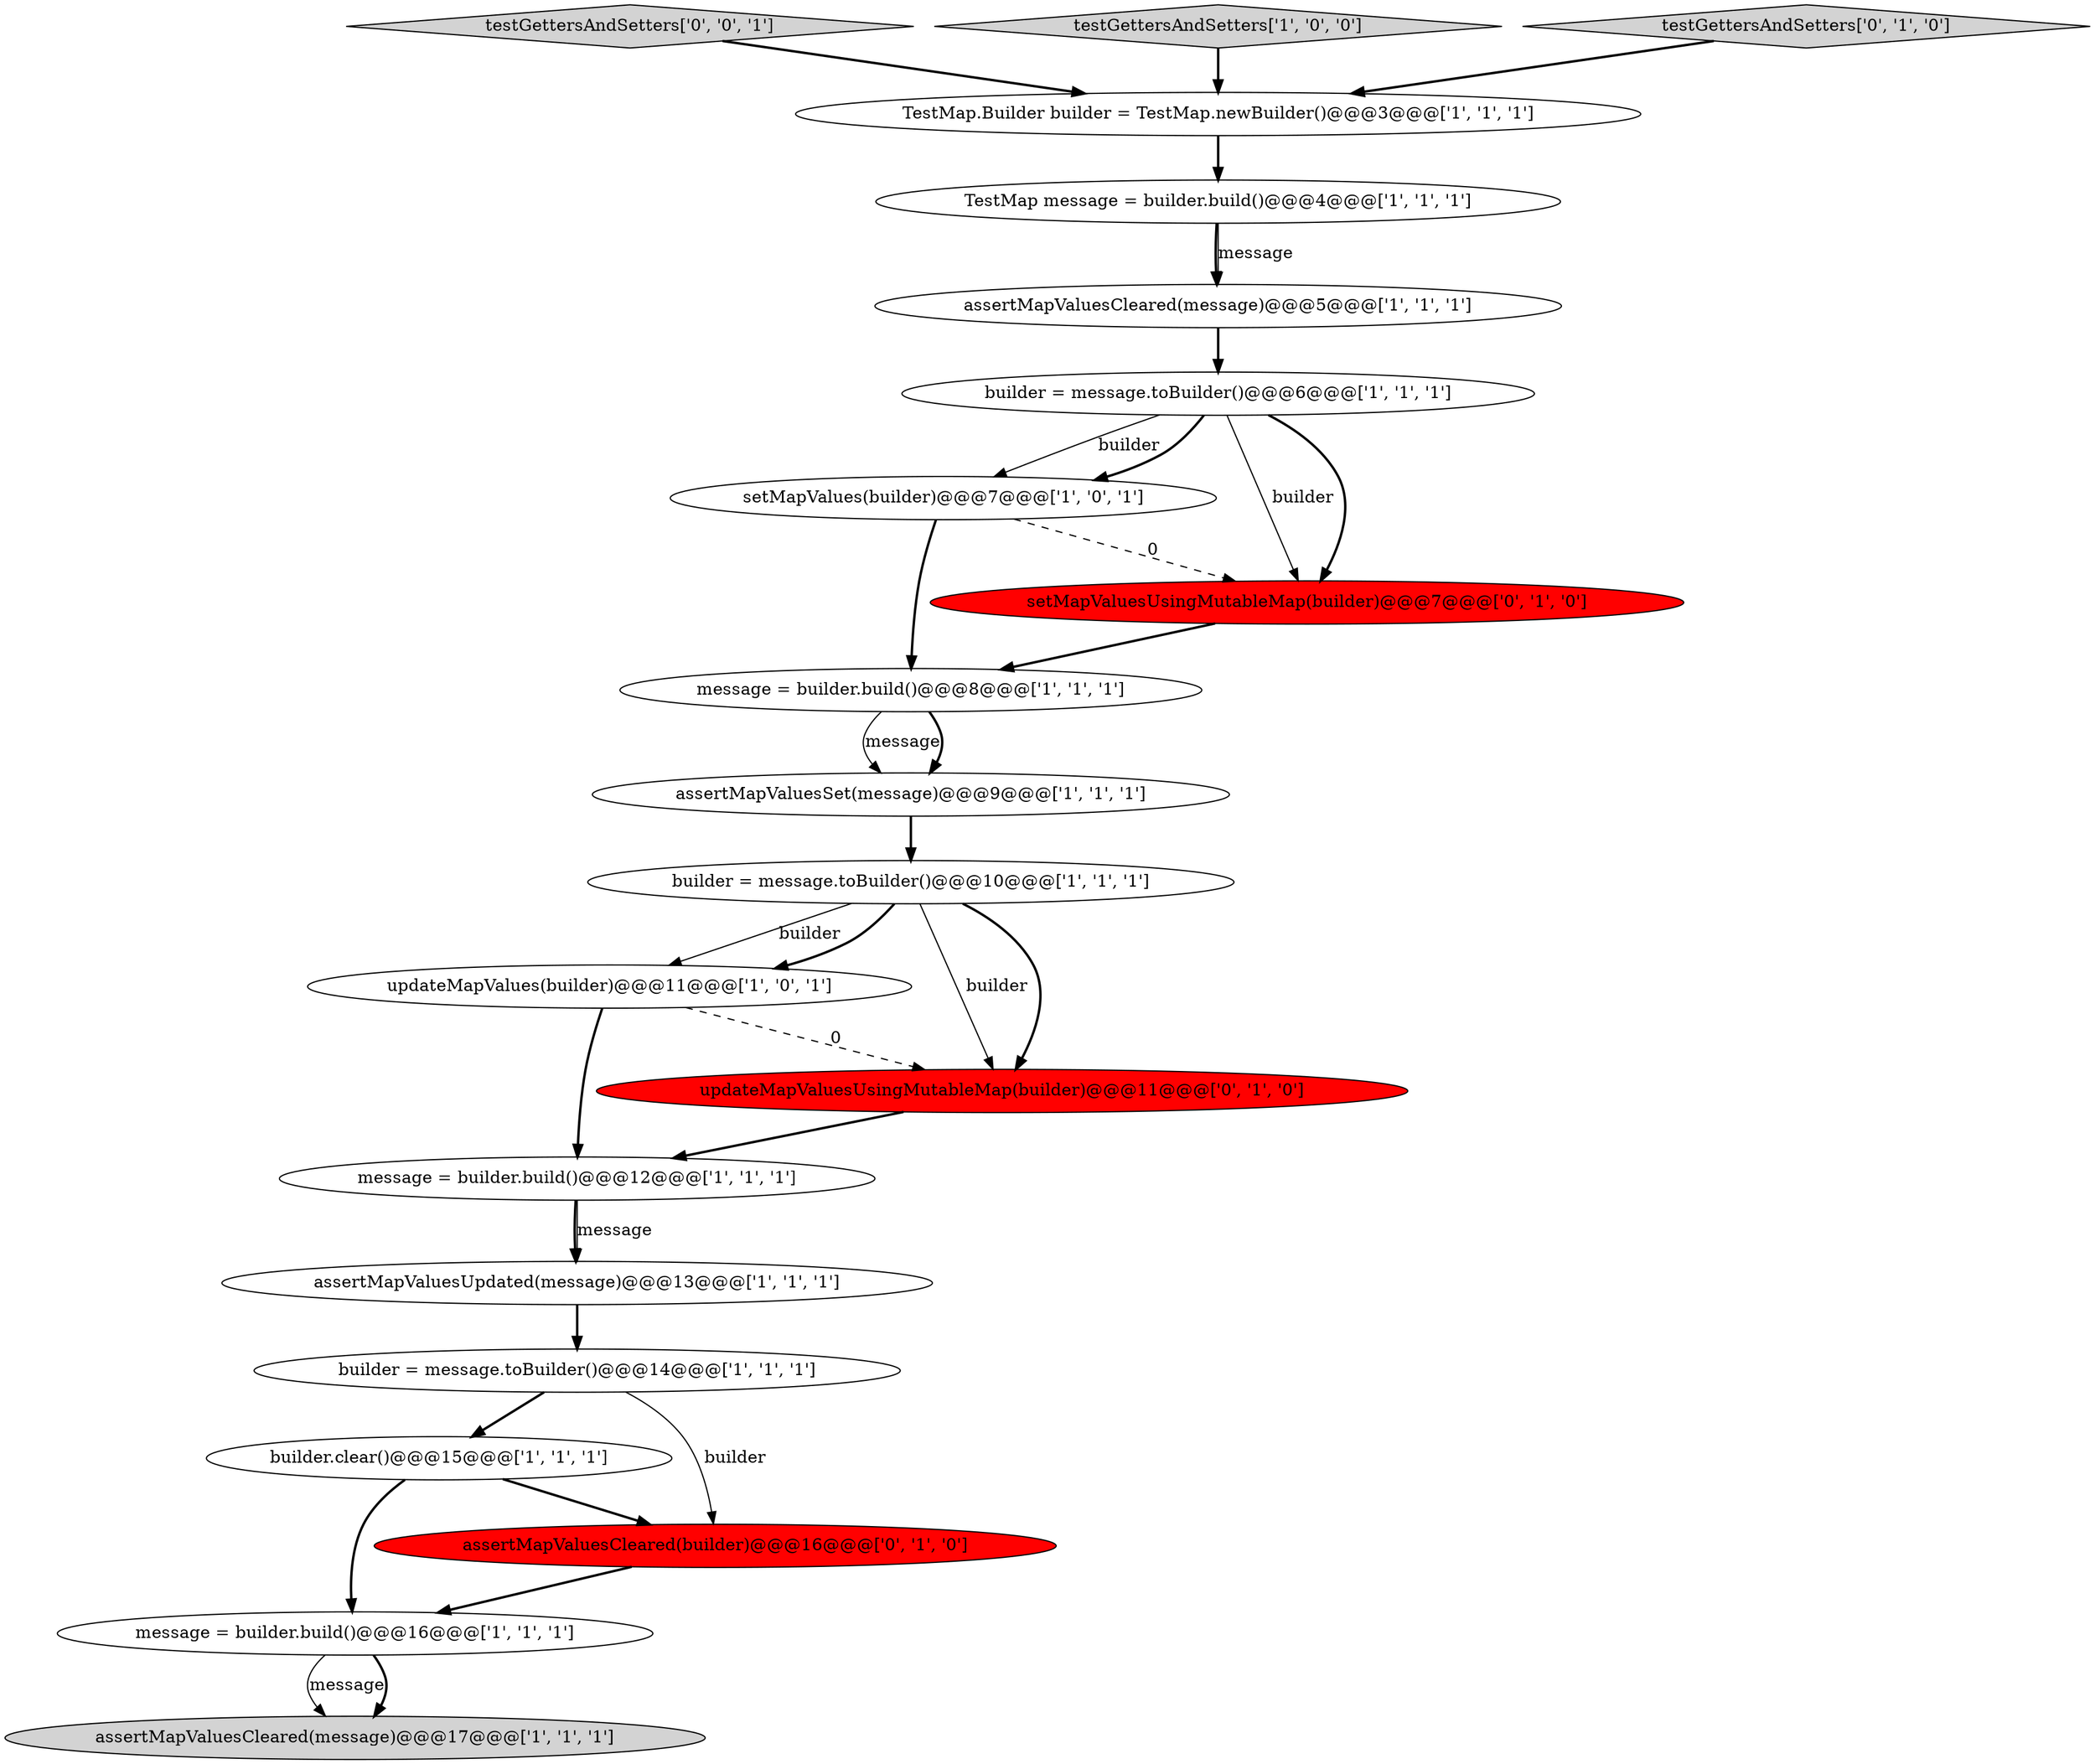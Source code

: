 digraph {
8 [style = filled, label = "builder = message.toBuilder()@@@6@@@['1', '1', '1']", fillcolor = white, shape = ellipse image = "AAA0AAABBB1BBB"];
12 [style = filled, label = "builder.clear()@@@15@@@['1', '1', '1']", fillcolor = white, shape = ellipse image = "AAA0AAABBB1BBB"];
4 [style = filled, label = "builder = message.toBuilder()@@@14@@@['1', '1', '1']", fillcolor = white, shape = ellipse image = "AAA0AAABBB1BBB"];
3 [style = filled, label = "updateMapValues(builder)@@@11@@@['1', '0', '1']", fillcolor = white, shape = ellipse image = "AAA0AAABBB1BBB"];
14 [style = filled, label = "assertMapValuesCleared(message)@@@5@@@['1', '1', '1']", fillcolor = white, shape = ellipse image = "AAA0AAABBB1BBB"];
5 [style = filled, label = "message = builder.build()@@@12@@@['1', '1', '1']", fillcolor = white, shape = ellipse image = "AAA0AAABBB1BBB"];
16 [style = filled, label = "assertMapValuesCleared(builder)@@@16@@@['0', '1', '0']", fillcolor = red, shape = ellipse image = "AAA1AAABBB2BBB"];
11 [style = filled, label = "message = builder.build()@@@8@@@['1', '1', '1']", fillcolor = white, shape = ellipse image = "AAA0AAABBB1BBB"];
15 [style = filled, label = "assertMapValuesCleared(message)@@@17@@@['1', '1', '1']", fillcolor = lightgray, shape = ellipse image = "AAA0AAABBB1BBB"];
1 [style = filled, label = "setMapValues(builder)@@@7@@@['1', '0', '1']", fillcolor = white, shape = ellipse image = "AAA0AAABBB1BBB"];
2 [style = filled, label = "assertMapValuesSet(message)@@@9@@@['1', '1', '1']", fillcolor = white, shape = ellipse image = "AAA0AAABBB1BBB"];
17 [style = filled, label = "setMapValuesUsingMutableMap(builder)@@@7@@@['0', '1', '0']", fillcolor = red, shape = ellipse image = "AAA1AAABBB2BBB"];
19 [style = filled, label = "updateMapValuesUsingMutableMap(builder)@@@11@@@['0', '1', '0']", fillcolor = red, shape = ellipse image = "AAA1AAABBB2BBB"];
6 [style = filled, label = "assertMapValuesUpdated(message)@@@13@@@['1', '1', '1']", fillcolor = white, shape = ellipse image = "AAA0AAABBB1BBB"];
0 [style = filled, label = "TestMap message = builder.build()@@@4@@@['1', '1', '1']", fillcolor = white, shape = ellipse image = "AAA0AAABBB1BBB"];
13 [style = filled, label = "TestMap.Builder builder = TestMap.newBuilder()@@@3@@@['1', '1', '1']", fillcolor = white, shape = ellipse image = "AAA0AAABBB1BBB"];
7 [style = filled, label = "message = builder.build()@@@16@@@['1', '1', '1']", fillcolor = white, shape = ellipse image = "AAA0AAABBB1BBB"];
20 [style = filled, label = "testGettersAndSetters['0', '0', '1']", fillcolor = lightgray, shape = diamond image = "AAA0AAABBB3BBB"];
9 [style = filled, label = "builder = message.toBuilder()@@@10@@@['1', '1', '1']", fillcolor = white, shape = ellipse image = "AAA0AAABBB1BBB"];
10 [style = filled, label = "testGettersAndSetters['1', '0', '0']", fillcolor = lightgray, shape = diamond image = "AAA0AAABBB1BBB"];
18 [style = filled, label = "testGettersAndSetters['0', '1', '0']", fillcolor = lightgray, shape = diamond image = "AAA0AAABBB2BBB"];
8->17 [style = solid, label="builder"];
20->13 [style = bold, label=""];
8->1 [style = solid, label="builder"];
16->7 [style = bold, label=""];
9->19 [style = solid, label="builder"];
4->16 [style = solid, label="builder"];
12->16 [style = bold, label=""];
2->9 [style = bold, label=""];
11->2 [style = solid, label="message"];
7->15 [style = solid, label="message"];
12->7 [style = bold, label=""];
11->2 [style = bold, label=""];
1->11 [style = bold, label=""];
3->19 [style = dashed, label="0"];
8->17 [style = bold, label=""];
8->1 [style = bold, label=""];
19->5 [style = bold, label=""];
6->4 [style = bold, label=""];
0->14 [style = bold, label=""];
3->5 [style = bold, label=""];
9->3 [style = solid, label="builder"];
1->17 [style = dashed, label="0"];
5->6 [style = bold, label=""];
10->13 [style = bold, label=""];
18->13 [style = bold, label=""];
4->12 [style = bold, label=""];
9->3 [style = bold, label=""];
7->15 [style = bold, label=""];
9->19 [style = bold, label=""];
14->8 [style = bold, label=""];
0->14 [style = solid, label="message"];
13->0 [style = bold, label=""];
5->6 [style = solid, label="message"];
17->11 [style = bold, label=""];
}
